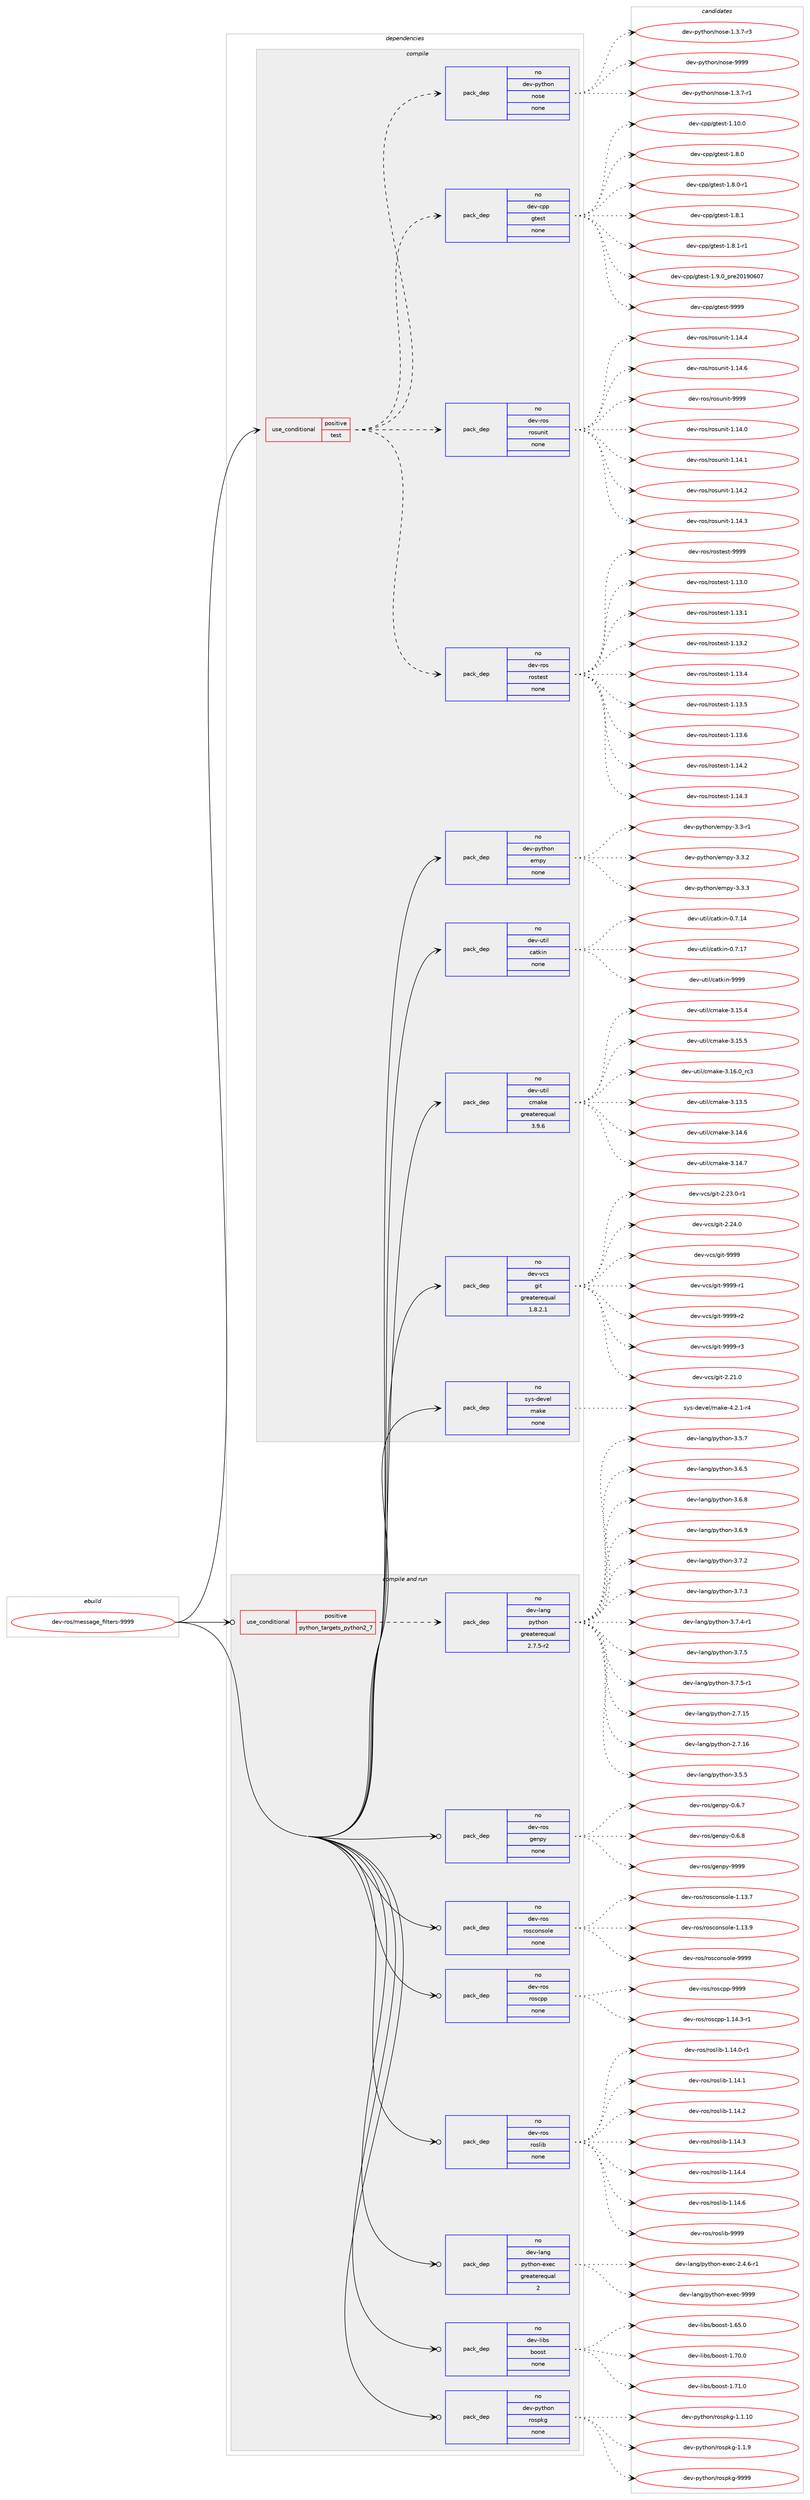 digraph prolog {

# *************
# Graph options
# *************

newrank=true;
concentrate=true;
compound=true;
graph [rankdir=LR,fontname=Helvetica,fontsize=10,ranksep=1.5];#, ranksep=2.5, nodesep=0.2];
edge  [arrowhead=vee];
node  [fontname=Helvetica,fontsize=10];

# **********
# The ebuild
# **********

subgraph cluster_leftcol {
color=gray;
rank=same;
label=<<i>ebuild</i>>;
id [label="dev-ros/message_filters-9999", color=red, width=4, href="../dev-ros/message_filters-9999.svg"];
}

# ****************
# The dependencies
# ****************

subgraph cluster_midcol {
color=gray;
label=<<i>dependencies</i>>;
subgraph cluster_compile {
fillcolor="#eeeeee";
style=filled;
label=<<i>compile</i>>;
subgraph cond153781 {
dependency655967 [label=<<TABLE BORDER="0" CELLBORDER="1" CELLSPACING="0" CELLPADDING="4"><TR><TD ROWSPAN="3" CELLPADDING="10">use_conditional</TD></TR><TR><TD>positive</TD></TR><TR><TD>test</TD></TR></TABLE>>, shape=none, color=red];
subgraph pack490280 {
dependency655968 [label=<<TABLE BORDER="0" CELLBORDER="1" CELLSPACING="0" CELLPADDING="4" WIDTH="220"><TR><TD ROWSPAN="6" CELLPADDING="30">pack_dep</TD></TR><TR><TD WIDTH="110">no</TD></TR><TR><TD>dev-ros</TD></TR><TR><TD>rostest</TD></TR><TR><TD>none</TD></TR><TR><TD></TD></TR></TABLE>>, shape=none, color=blue];
}
dependency655967:e -> dependency655968:w [weight=20,style="dashed",arrowhead="vee"];
subgraph pack490281 {
dependency655969 [label=<<TABLE BORDER="0" CELLBORDER="1" CELLSPACING="0" CELLPADDING="4" WIDTH="220"><TR><TD ROWSPAN="6" CELLPADDING="30">pack_dep</TD></TR><TR><TD WIDTH="110">no</TD></TR><TR><TD>dev-ros</TD></TR><TR><TD>rosunit</TD></TR><TR><TD>none</TD></TR><TR><TD></TD></TR></TABLE>>, shape=none, color=blue];
}
dependency655967:e -> dependency655969:w [weight=20,style="dashed",arrowhead="vee"];
subgraph pack490282 {
dependency655970 [label=<<TABLE BORDER="0" CELLBORDER="1" CELLSPACING="0" CELLPADDING="4" WIDTH="220"><TR><TD ROWSPAN="6" CELLPADDING="30">pack_dep</TD></TR><TR><TD WIDTH="110">no</TD></TR><TR><TD>dev-cpp</TD></TR><TR><TD>gtest</TD></TR><TR><TD>none</TD></TR><TR><TD></TD></TR></TABLE>>, shape=none, color=blue];
}
dependency655967:e -> dependency655970:w [weight=20,style="dashed",arrowhead="vee"];
subgraph pack490283 {
dependency655971 [label=<<TABLE BORDER="0" CELLBORDER="1" CELLSPACING="0" CELLPADDING="4" WIDTH="220"><TR><TD ROWSPAN="6" CELLPADDING="30">pack_dep</TD></TR><TR><TD WIDTH="110">no</TD></TR><TR><TD>dev-python</TD></TR><TR><TD>nose</TD></TR><TR><TD>none</TD></TR><TR><TD></TD></TR></TABLE>>, shape=none, color=blue];
}
dependency655967:e -> dependency655971:w [weight=20,style="dashed",arrowhead="vee"];
}
id:e -> dependency655967:w [weight=20,style="solid",arrowhead="vee"];
subgraph pack490284 {
dependency655972 [label=<<TABLE BORDER="0" CELLBORDER="1" CELLSPACING="0" CELLPADDING="4" WIDTH="220"><TR><TD ROWSPAN="6" CELLPADDING="30">pack_dep</TD></TR><TR><TD WIDTH="110">no</TD></TR><TR><TD>dev-python</TD></TR><TR><TD>empy</TD></TR><TR><TD>none</TD></TR><TR><TD></TD></TR></TABLE>>, shape=none, color=blue];
}
id:e -> dependency655972:w [weight=20,style="solid",arrowhead="vee"];
subgraph pack490285 {
dependency655973 [label=<<TABLE BORDER="0" CELLBORDER="1" CELLSPACING="0" CELLPADDING="4" WIDTH="220"><TR><TD ROWSPAN="6" CELLPADDING="30">pack_dep</TD></TR><TR><TD WIDTH="110">no</TD></TR><TR><TD>dev-util</TD></TR><TR><TD>catkin</TD></TR><TR><TD>none</TD></TR><TR><TD></TD></TR></TABLE>>, shape=none, color=blue];
}
id:e -> dependency655973:w [weight=20,style="solid",arrowhead="vee"];
subgraph pack490286 {
dependency655974 [label=<<TABLE BORDER="0" CELLBORDER="1" CELLSPACING="0" CELLPADDING="4" WIDTH="220"><TR><TD ROWSPAN="6" CELLPADDING="30">pack_dep</TD></TR><TR><TD WIDTH="110">no</TD></TR><TR><TD>dev-util</TD></TR><TR><TD>cmake</TD></TR><TR><TD>greaterequal</TD></TR><TR><TD>3.9.6</TD></TR></TABLE>>, shape=none, color=blue];
}
id:e -> dependency655974:w [weight=20,style="solid",arrowhead="vee"];
subgraph pack490287 {
dependency655975 [label=<<TABLE BORDER="0" CELLBORDER="1" CELLSPACING="0" CELLPADDING="4" WIDTH="220"><TR><TD ROWSPAN="6" CELLPADDING="30">pack_dep</TD></TR><TR><TD WIDTH="110">no</TD></TR><TR><TD>dev-vcs</TD></TR><TR><TD>git</TD></TR><TR><TD>greaterequal</TD></TR><TR><TD>1.8.2.1</TD></TR></TABLE>>, shape=none, color=blue];
}
id:e -> dependency655975:w [weight=20,style="solid",arrowhead="vee"];
subgraph pack490288 {
dependency655976 [label=<<TABLE BORDER="0" CELLBORDER="1" CELLSPACING="0" CELLPADDING="4" WIDTH="220"><TR><TD ROWSPAN="6" CELLPADDING="30">pack_dep</TD></TR><TR><TD WIDTH="110">no</TD></TR><TR><TD>sys-devel</TD></TR><TR><TD>make</TD></TR><TR><TD>none</TD></TR><TR><TD></TD></TR></TABLE>>, shape=none, color=blue];
}
id:e -> dependency655976:w [weight=20,style="solid",arrowhead="vee"];
}
subgraph cluster_compileandrun {
fillcolor="#eeeeee";
style=filled;
label=<<i>compile and run</i>>;
subgraph cond153782 {
dependency655977 [label=<<TABLE BORDER="0" CELLBORDER="1" CELLSPACING="0" CELLPADDING="4"><TR><TD ROWSPAN="3" CELLPADDING="10">use_conditional</TD></TR><TR><TD>positive</TD></TR><TR><TD>python_targets_python2_7</TD></TR></TABLE>>, shape=none, color=red];
subgraph pack490289 {
dependency655978 [label=<<TABLE BORDER="0" CELLBORDER="1" CELLSPACING="0" CELLPADDING="4" WIDTH="220"><TR><TD ROWSPAN="6" CELLPADDING="30">pack_dep</TD></TR><TR><TD WIDTH="110">no</TD></TR><TR><TD>dev-lang</TD></TR><TR><TD>python</TD></TR><TR><TD>greaterequal</TD></TR><TR><TD>2.7.5-r2</TD></TR></TABLE>>, shape=none, color=blue];
}
dependency655977:e -> dependency655978:w [weight=20,style="dashed",arrowhead="vee"];
}
id:e -> dependency655977:w [weight=20,style="solid",arrowhead="odotvee"];
subgraph pack490290 {
dependency655979 [label=<<TABLE BORDER="0" CELLBORDER="1" CELLSPACING="0" CELLPADDING="4" WIDTH="220"><TR><TD ROWSPAN="6" CELLPADDING="30">pack_dep</TD></TR><TR><TD WIDTH="110">no</TD></TR><TR><TD>dev-lang</TD></TR><TR><TD>python-exec</TD></TR><TR><TD>greaterequal</TD></TR><TR><TD>2</TD></TR></TABLE>>, shape=none, color=blue];
}
id:e -> dependency655979:w [weight=20,style="solid",arrowhead="odotvee"];
subgraph pack490291 {
dependency655980 [label=<<TABLE BORDER="0" CELLBORDER="1" CELLSPACING="0" CELLPADDING="4" WIDTH="220"><TR><TD ROWSPAN="6" CELLPADDING="30">pack_dep</TD></TR><TR><TD WIDTH="110">no</TD></TR><TR><TD>dev-libs</TD></TR><TR><TD>boost</TD></TR><TR><TD>none</TD></TR><TR><TD></TD></TR></TABLE>>, shape=none, color=blue];
}
id:e -> dependency655980:w [weight=20,style="solid",arrowhead="odotvee"];
subgraph pack490292 {
dependency655981 [label=<<TABLE BORDER="0" CELLBORDER="1" CELLSPACING="0" CELLPADDING="4" WIDTH="220"><TR><TD ROWSPAN="6" CELLPADDING="30">pack_dep</TD></TR><TR><TD WIDTH="110">no</TD></TR><TR><TD>dev-python</TD></TR><TR><TD>rospkg</TD></TR><TR><TD>none</TD></TR><TR><TD></TD></TR></TABLE>>, shape=none, color=blue];
}
id:e -> dependency655981:w [weight=20,style="solid",arrowhead="odotvee"];
subgraph pack490293 {
dependency655982 [label=<<TABLE BORDER="0" CELLBORDER="1" CELLSPACING="0" CELLPADDING="4" WIDTH="220"><TR><TD ROWSPAN="6" CELLPADDING="30">pack_dep</TD></TR><TR><TD WIDTH="110">no</TD></TR><TR><TD>dev-ros</TD></TR><TR><TD>genpy</TD></TR><TR><TD>none</TD></TR><TR><TD></TD></TR></TABLE>>, shape=none, color=blue];
}
id:e -> dependency655982:w [weight=20,style="solid",arrowhead="odotvee"];
subgraph pack490294 {
dependency655983 [label=<<TABLE BORDER="0" CELLBORDER="1" CELLSPACING="0" CELLPADDING="4" WIDTH="220"><TR><TD ROWSPAN="6" CELLPADDING="30">pack_dep</TD></TR><TR><TD WIDTH="110">no</TD></TR><TR><TD>dev-ros</TD></TR><TR><TD>rosconsole</TD></TR><TR><TD>none</TD></TR><TR><TD></TD></TR></TABLE>>, shape=none, color=blue];
}
id:e -> dependency655983:w [weight=20,style="solid",arrowhead="odotvee"];
subgraph pack490295 {
dependency655984 [label=<<TABLE BORDER="0" CELLBORDER="1" CELLSPACING="0" CELLPADDING="4" WIDTH="220"><TR><TD ROWSPAN="6" CELLPADDING="30">pack_dep</TD></TR><TR><TD WIDTH="110">no</TD></TR><TR><TD>dev-ros</TD></TR><TR><TD>roscpp</TD></TR><TR><TD>none</TD></TR><TR><TD></TD></TR></TABLE>>, shape=none, color=blue];
}
id:e -> dependency655984:w [weight=20,style="solid",arrowhead="odotvee"];
subgraph pack490296 {
dependency655985 [label=<<TABLE BORDER="0" CELLBORDER="1" CELLSPACING="0" CELLPADDING="4" WIDTH="220"><TR><TD ROWSPAN="6" CELLPADDING="30">pack_dep</TD></TR><TR><TD WIDTH="110">no</TD></TR><TR><TD>dev-ros</TD></TR><TR><TD>roslib</TD></TR><TR><TD>none</TD></TR><TR><TD></TD></TR></TABLE>>, shape=none, color=blue];
}
id:e -> dependency655985:w [weight=20,style="solid",arrowhead="odotvee"];
}
subgraph cluster_run {
fillcolor="#eeeeee";
style=filled;
label=<<i>run</i>>;
}
}

# **************
# The candidates
# **************

subgraph cluster_choices {
rank=same;
color=gray;
label=<<i>candidates</i>>;

subgraph choice490280 {
color=black;
nodesep=1;
choice100101118451141111154711411111511610111511645494649514648 [label="dev-ros/rostest-1.13.0", color=red, width=4,href="../dev-ros/rostest-1.13.0.svg"];
choice100101118451141111154711411111511610111511645494649514649 [label="dev-ros/rostest-1.13.1", color=red, width=4,href="../dev-ros/rostest-1.13.1.svg"];
choice100101118451141111154711411111511610111511645494649514650 [label="dev-ros/rostest-1.13.2", color=red, width=4,href="../dev-ros/rostest-1.13.2.svg"];
choice100101118451141111154711411111511610111511645494649514652 [label="dev-ros/rostest-1.13.4", color=red, width=4,href="../dev-ros/rostest-1.13.4.svg"];
choice100101118451141111154711411111511610111511645494649514653 [label="dev-ros/rostest-1.13.5", color=red, width=4,href="../dev-ros/rostest-1.13.5.svg"];
choice100101118451141111154711411111511610111511645494649514654 [label="dev-ros/rostest-1.13.6", color=red, width=4,href="../dev-ros/rostest-1.13.6.svg"];
choice100101118451141111154711411111511610111511645494649524650 [label="dev-ros/rostest-1.14.2", color=red, width=4,href="../dev-ros/rostest-1.14.2.svg"];
choice100101118451141111154711411111511610111511645494649524651 [label="dev-ros/rostest-1.14.3", color=red, width=4,href="../dev-ros/rostest-1.14.3.svg"];
choice10010111845114111115471141111151161011151164557575757 [label="dev-ros/rostest-9999", color=red, width=4,href="../dev-ros/rostest-9999.svg"];
dependency655968:e -> choice100101118451141111154711411111511610111511645494649514648:w [style=dotted,weight="100"];
dependency655968:e -> choice100101118451141111154711411111511610111511645494649514649:w [style=dotted,weight="100"];
dependency655968:e -> choice100101118451141111154711411111511610111511645494649514650:w [style=dotted,weight="100"];
dependency655968:e -> choice100101118451141111154711411111511610111511645494649514652:w [style=dotted,weight="100"];
dependency655968:e -> choice100101118451141111154711411111511610111511645494649514653:w [style=dotted,weight="100"];
dependency655968:e -> choice100101118451141111154711411111511610111511645494649514654:w [style=dotted,weight="100"];
dependency655968:e -> choice100101118451141111154711411111511610111511645494649524650:w [style=dotted,weight="100"];
dependency655968:e -> choice100101118451141111154711411111511610111511645494649524651:w [style=dotted,weight="100"];
dependency655968:e -> choice10010111845114111115471141111151161011151164557575757:w [style=dotted,weight="100"];
}
subgraph choice490281 {
color=black;
nodesep=1;
choice100101118451141111154711411111511711010511645494649524648 [label="dev-ros/rosunit-1.14.0", color=red, width=4,href="../dev-ros/rosunit-1.14.0.svg"];
choice100101118451141111154711411111511711010511645494649524649 [label="dev-ros/rosunit-1.14.1", color=red, width=4,href="../dev-ros/rosunit-1.14.1.svg"];
choice100101118451141111154711411111511711010511645494649524650 [label="dev-ros/rosunit-1.14.2", color=red, width=4,href="../dev-ros/rosunit-1.14.2.svg"];
choice100101118451141111154711411111511711010511645494649524651 [label="dev-ros/rosunit-1.14.3", color=red, width=4,href="../dev-ros/rosunit-1.14.3.svg"];
choice100101118451141111154711411111511711010511645494649524652 [label="dev-ros/rosunit-1.14.4", color=red, width=4,href="../dev-ros/rosunit-1.14.4.svg"];
choice100101118451141111154711411111511711010511645494649524654 [label="dev-ros/rosunit-1.14.6", color=red, width=4,href="../dev-ros/rosunit-1.14.6.svg"];
choice10010111845114111115471141111151171101051164557575757 [label="dev-ros/rosunit-9999", color=red, width=4,href="../dev-ros/rosunit-9999.svg"];
dependency655969:e -> choice100101118451141111154711411111511711010511645494649524648:w [style=dotted,weight="100"];
dependency655969:e -> choice100101118451141111154711411111511711010511645494649524649:w [style=dotted,weight="100"];
dependency655969:e -> choice100101118451141111154711411111511711010511645494649524650:w [style=dotted,weight="100"];
dependency655969:e -> choice100101118451141111154711411111511711010511645494649524651:w [style=dotted,weight="100"];
dependency655969:e -> choice100101118451141111154711411111511711010511645494649524652:w [style=dotted,weight="100"];
dependency655969:e -> choice100101118451141111154711411111511711010511645494649524654:w [style=dotted,weight="100"];
dependency655969:e -> choice10010111845114111115471141111151171101051164557575757:w [style=dotted,weight="100"];
}
subgraph choice490282 {
color=black;
nodesep=1;
choice10010111845991121124710311610111511645494649484648 [label="dev-cpp/gtest-1.10.0", color=red, width=4,href="../dev-cpp/gtest-1.10.0.svg"];
choice100101118459911211247103116101115116454946564648 [label="dev-cpp/gtest-1.8.0", color=red, width=4,href="../dev-cpp/gtest-1.8.0.svg"];
choice1001011184599112112471031161011151164549465646484511449 [label="dev-cpp/gtest-1.8.0-r1", color=red, width=4,href="../dev-cpp/gtest-1.8.0-r1.svg"];
choice100101118459911211247103116101115116454946564649 [label="dev-cpp/gtest-1.8.1", color=red, width=4,href="../dev-cpp/gtest-1.8.1.svg"];
choice1001011184599112112471031161011151164549465646494511449 [label="dev-cpp/gtest-1.8.1-r1", color=red, width=4,href="../dev-cpp/gtest-1.8.1-r1.svg"];
choice100101118459911211247103116101115116454946574648951121141015048495748544855 [label="dev-cpp/gtest-1.9.0_pre20190607", color=red, width=4,href="../dev-cpp/gtest-1.9.0_pre20190607.svg"];
choice1001011184599112112471031161011151164557575757 [label="dev-cpp/gtest-9999", color=red, width=4,href="../dev-cpp/gtest-9999.svg"];
dependency655970:e -> choice10010111845991121124710311610111511645494649484648:w [style=dotted,weight="100"];
dependency655970:e -> choice100101118459911211247103116101115116454946564648:w [style=dotted,weight="100"];
dependency655970:e -> choice1001011184599112112471031161011151164549465646484511449:w [style=dotted,weight="100"];
dependency655970:e -> choice100101118459911211247103116101115116454946564649:w [style=dotted,weight="100"];
dependency655970:e -> choice1001011184599112112471031161011151164549465646494511449:w [style=dotted,weight="100"];
dependency655970:e -> choice100101118459911211247103116101115116454946574648951121141015048495748544855:w [style=dotted,weight="100"];
dependency655970:e -> choice1001011184599112112471031161011151164557575757:w [style=dotted,weight="100"];
}
subgraph choice490283 {
color=black;
nodesep=1;
choice10010111845112121116104111110471101111151014549465146554511449 [label="dev-python/nose-1.3.7-r1", color=red, width=4,href="../dev-python/nose-1.3.7-r1.svg"];
choice10010111845112121116104111110471101111151014549465146554511451 [label="dev-python/nose-1.3.7-r3", color=red, width=4,href="../dev-python/nose-1.3.7-r3.svg"];
choice10010111845112121116104111110471101111151014557575757 [label="dev-python/nose-9999", color=red, width=4,href="../dev-python/nose-9999.svg"];
dependency655971:e -> choice10010111845112121116104111110471101111151014549465146554511449:w [style=dotted,weight="100"];
dependency655971:e -> choice10010111845112121116104111110471101111151014549465146554511451:w [style=dotted,weight="100"];
dependency655971:e -> choice10010111845112121116104111110471101111151014557575757:w [style=dotted,weight="100"];
}
subgraph choice490284 {
color=black;
nodesep=1;
choice1001011184511212111610411111047101109112121455146514511449 [label="dev-python/empy-3.3-r1", color=red, width=4,href="../dev-python/empy-3.3-r1.svg"];
choice1001011184511212111610411111047101109112121455146514650 [label="dev-python/empy-3.3.2", color=red, width=4,href="../dev-python/empy-3.3.2.svg"];
choice1001011184511212111610411111047101109112121455146514651 [label="dev-python/empy-3.3.3", color=red, width=4,href="../dev-python/empy-3.3.3.svg"];
dependency655972:e -> choice1001011184511212111610411111047101109112121455146514511449:w [style=dotted,weight="100"];
dependency655972:e -> choice1001011184511212111610411111047101109112121455146514650:w [style=dotted,weight="100"];
dependency655972:e -> choice1001011184511212111610411111047101109112121455146514651:w [style=dotted,weight="100"];
}
subgraph choice490285 {
color=black;
nodesep=1;
choice1001011184511711610510847999711610710511045484655464952 [label="dev-util/catkin-0.7.14", color=red, width=4,href="../dev-util/catkin-0.7.14.svg"];
choice1001011184511711610510847999711610710511045484655464955 [label="dev-util/catkin-0.7.17", color=red, width=4,href="../dev-util/catkin-0.7.17.svg"];
choice100101118451171161051084799971161071051104557575757 [label="dev-util/catkin-9999", color=red, width=4,href="../dev-util/catkin-9999.svg"];
dependency655973:e -> choice1001011184511711610510847999711610710511045484655464952:w [style=dotted,weight="100"];
dependency655973:e -> choice1001011184511711610510847999711610710511045484655464955:w [style=dotted,weight="100"];
dependency655973:e -> choice100101118451171161051084799971161071051104557575757:w [style=dotted,weight="100"];
}
subgraph choice490286 {
color=black;
nodesep=1;
choice1001011184511711610510847991099710710145514649514653 [label="dev-util/cmake-3.13.5", color=red, width=4,href="../dev-util/cmake-3.13.5.svg"];
choice1001011184511711610510847991099710710145514649524654 [label="dev-util/cmake-3.14.6", color=red, width=4,href="../dev-util/cmake-3.14.6.svg"];
choice1001011184511711610510847991099710710145514649524655 [label="dev-util/cmake-3.14.7", color=red, width=4,href="../dev-util/cmake-3.14.7.svg"];
choice1001011184511711610510847991099710710145514649534652 [label="dev-util/cmake-3.15.4", color=red, width=4,href="../dev-util/cmake-3.15.4.svg"];
choice1001011184511711610510847991099710710145514649534653 [label="dev-util/cmake-3.15.5", color=red, width=4,href="../dev-util/cmake-3.15.5.svg"];
choice1001011184511711610510847991099710710145514649544648951149951 [label="dev-util/cmake-3.16.0_rc3", color=red, width=4,href="../dev-util/cmake-3.16.0_rc3.svg"];
dependency655974:e -> choice1001011184511711610510847991099710710145514649514653:w [style=dotted,weight="100"];
dependency655974:e -> choice1001011184511711610510847991099710710145514649524654:w [style=dotted,weight="100"];
dependency655974:e -> choice1001011184511711610510847991099710710145514649524655:w [style=dotted,weight="100"];
dependency655974:e -> choice1001011184511711610510847991099710710145514649534652:w [style=dotted,weight="100"];
dependency655974:e -> choice1001011184511711610510847991099710710145514649534653:w [style=dotted,weight="100"];
dependency655974:e -> choice1001011184511711610510847991099710710145514649544648951149951:w [style=dotted,weight="100"];
}
subgraph choice490287 {
color=black;
nodesep=1;
choice10010111845118991154710310511645504650494648 [label="dev-vcs/git-2.21.0", color=red, width=4,href="../dev-vcs/git-2.21.0.svg"];
choice100101118451189911547103105116455046505146484511449 [label="dev-vcs/git-2.23.0-r1", color=red, width=4,href="../dev-vcs/git-2.23.0-r1.svg"];
choice10010111845118991154710310511645504650524648 [label="dev-vcs/git-2.24.0", color=red, width=4,href="../dev-vcs/git-2.24.0.svg"];
choice1001011184511899115471031051164557575757 [label="dev-vcs/git-9999", color=red, width=4,href="../dev-vcs/git-9999.svg"];
choice10010111845118991154710310511645575757574511449 [label="dev-vcs/git-9999-r1", color=red, width=4,href="../dev-vcs/git-9999-r1.svg"];
choice10010111845118991154710310511645575757574511450 [label="dev-vcs/git-9999-r2", color=red, width=4,href="../dev-vcs/git-9999-r2.svg"];
choice10010111845118991154710310511645575757574511451 [label="dev-vcs/git-9999-r3", color=red, width=4,href="../dev-vcs/git-9999-r3.svg"];
dependency655975:e -> choice10010111845118991154710310511645504650494648:w [style=dotted,weight="100"];
dependency655975:e -> choice100101118451189911547103105116455046505146484511449:w [style=dotted,weight="100"];
dependency655975:e -> choice10010111845118991154710310511645504650524648:w [style=dotted,weight="100"];
dependency655975:e -> choice1001011184511899115471031051164557575757:w [style=dotted,weight="100"];
dependency655975:e -> choice10010111845118991154710310511645575757574511449:w [style=dotted,weight="100"];
dependency655975:e -> choice10010111845118991154710310511645575757574511450:w [style=dotted,weight="100"];
dependency655975:e -> choice10010111845118991154710310511645575757574511451:w [style=dotted,weight="100"];
}
subgraph choice490288 {
color=black;
nodesep=1;
choice1151211154510010111810110847109971071014552465046494511452 [label="sys-devel/make-4.2.1-r4", color=red, width=4,href="../sys-devel/make-4.2.1-r4.svg"];
dependency655976:e -> choice1151211154510010111810110847109971071014552465046494511452:w [style=dotted,weight="100"];
}
subgraph choice490289 {
color=black;
nodesep=1;
choice10010111845108971101034711212111610411111045504655464953 [label="dev-lang/python-2.7.15", color=red, width=4,href="../dev-lang/python-2.7.15.svg"];
choice10010111845108971101034711212111610411111045504655464954 [label="dev-lang/python-2.7.16", color=red, width=4,href="../dev-lang/python-2.7.16.svg"];
choice100101118451089711010347112121116104111110455146534653 [label="dev-lang/python-3.5.5", color=red, width=4,href="../dev-lang/python-3.5.5.svg"];
choice100101118451089711010347112121116104111110455146534655 [label="dev-lang/python-3.5.7", color=red, width=4,href="../dev-lang/python-3.5.7.svg"];
choice100101118451089711010347112121116104111110455146544653 [label="dev-lang/python-3.6.5", color=red, width=4,href="../dev-lang/python-3.6.5.svg"];
choice100101118451089711010347112121116104111110455146544656 [label="dev-lang/python-3.6.8", color=red, width=4,href="../dev-lang/python-3.6.8.svg"];
choice100101118451089711010347112121116104111110455146544657 [label="dev-lang/python-3.6.9", color=red, width=4,href="../dev-lang/python-3.6.9.svg"];
choice100101118451089711010347112121116104111110455146554650 [label="dev-lang/python-3.7.2", color=red, width=4,href="../dev-lang/python-3.7.2.svg"];
choice100101118451089711010347112121116104111110455146554651 [label="dev-lang/python-3.7.3", color=red, width=4,href="../dev-lang/python-3.7.3.svg"];
choice1001011184510897110103471121211161041111104551465546524511449 [label="dev-lang/python-3.7.4-r1", color=red, width=4,href="../dev-lang/python-3.7.4-r1.svg"];
choice100101118451089711010347112121116104111110455146554653 [label="dev-lang/python-3.7.5", color=red, width=4,href="../dev-lang/python-3.7.5.svg"];
choice1001011184510897110103471121211161041111104551465546534511449 [label="dev-lang/python-3.7.5-r1", color=red, width=4,href="../dev-lang/python-3.7.5-r1.svg"];
dependency655978:e -> choice10010111845108971101034711212111610411111045504655464953:w [style=dotted,weight="100"];
dependency655978:e -> choice10010111845108971101034711212111610411111045504655464954:w [style=dotted,weight="100"];
dependency655978:e -> choice100101118451089711010347112121116104111110455146534653:w [style=dotted,weight="100"];
dependency655978:e -> choice100101118451089711010347112121116104111110455146534655:w [style=dotted,weight="100"];
dependency655978:e -> choice100101118451089711010347112121116104111110455146544653:w [style=dotted,weight="100"];
dependency655978:e -> choice100101118451089711010347112121116104111110455146544656:w [style=dotted,weight="100"];
dependency655978:e -> choice100101118451089711010347112121116104111110455146544657:w [style=dotted,weight="100"];
dependency655978:e -> choice100101118451089711010347112121116104111110455146554650:w [style=dotted,weight="100"];
dependency655978:e -> choice100101118451089711010347112121116104111110455146554651:w [style=dotted,weight="100"];
dependency655978:e -> choice1001011184510897110103471121211161041111104551465546524511449:w [style=dotted,weight="100"];
dependency655978:e -> choice100101118451089711010347112121116104111110455146554653:w [style=dotted,weight="100"];
dependency655978:e -> choice1001011184510897110103471121211161041111104551465546534511449:w [style=dotted,weight="100"];
}
subgraph choice490290 {
color=black;
nodesep=1;
choice10010111845108971101034711212111610411111045101120101994550465246544511449 [label="dev-lang/python-exec-2.4.6-r1", color=red, width=4,href="../dev-lang/python-exec-2.4.6-r1.svg"];
choice10010111845108971101034711212111610411111045101120101994557575757 [label="dev-lang/python-exec-9999", color=red, width=4,href="../dev-lang/python-exec-9999.svg"];
dependency655979:e -> choice10010111845108971101034711212111610411111045101120101994550465246544511449:w [style=dotted,weight="100"];
dependency655979:e -> choice10010111845108971101034711212111610411111045101120101994557575757:w [style=dotted,weight="100"];
}
subgraph choice490291 {
color=black;
nodesep=1;
choice1001011184510810598115479811111111511645494654534648 [label="dev-libs/boost-1.65.0", color=red, width=4,href="../dev-libs/boost-1.65.0.svg"];
choice1001011184510810598115479811111111511645494655484648 [label="dev-libs/boost-1.70.0", color=red, width=4,href="../dev-libs/boost-1.70.0.svg"];
choice1001011184510810598115479811111111511645494655494648 [label="dev-libs/boost-1.71.0", color=red, width=4,href="../dev-libs/boost-1.71.0.svg"];
dependency655980:e -> choice1001011184510810598115479811111111511645494654534648:w [style=dotted,weight="100"];
dependency655980:e -> choice1001011184510810598115479811111111511645494655484648:w [style=dotted,weight="100"];
dependency655980:e -> choice1001011184510810598115479811111111511645494655494648:w [style=dotted,weight="100"];
}
subgraph choice490292 {
color=black;
nodesep=1;
choice100101118451121211161041111104711411111511210710345494649464948 [label="dev-python/rospkg-1.1.10", color=red, width=4,href="../dev-python/rospkg-1.1.10.svg"];
choice1001011184511212111610411111047114111115112107103454946494657 [label="dev-python/rospkg-1.1.9", color=red, width=4,href="../dev-python/rospkg-1.1.9.svg"];
choice10010111845112121116104111110471141111151121071034557575757 [label="dev-python/rospkg-9999", color=red, width=4,href="../dev-python/rospkg-9999.svg"];
dependency655981:e -> choice100101118451121211161041111104711411111511210710345494649464948:w [style=dotted,weight="100"];
dependency655981:e -> choice1001011184511212111610411111047114111115112107103454946494657:w [style=dotted,weight="100"];
dependency655981:e -> choice10010111845112121116104111110471141111151121071034557575757:w [style=dotted,weight="100"];
}
subgraph choice490293 {
color=black;
nodesep=1;
choice1001011184511411111547103101110112121454846544655 [label="dev-ros/genpy-0.6.7", color=red, width=4,href="../dev-ros/genpy-0.6.7.svg"];
choice1001011184511411111547103101110112121454846544656 [label="dev-ros/genpy-0.6.8", color=red, width=4,href="../dev-ros/genpy-0.6.8.svg"];
choice10010111845114111115471031011101121214557575757 [label="dev-ros/genpy-9999", color=red, width=4,href="../dev-ros/genpy-9999.svg"];
dependency655982:e -> choice1001011184511411111547103101110112121454846544655:w [style=dotted,weight="100"];
dependency655982:e -> choice1001011184511411111547103101110112121454846544656:w [style=dotted,weight="100"];
dependency655982:e -> choice10010111845114111115471031011101121214557575757:w [style=dotted,weight="100"];
}
subgraph choice490294 {
color=black;
nodesep=1;
choice10010111845114111115471141111159911111011511110810145494649514655 [label="dev-ros/rosconsole-1.13.7", color=red, width=4,href="../dev-ros/rosconsole-1.13.7.svg"];
choice10010111845114111115471141111159911111011511110810145494649514657 [label="dev-ros/rosconsole-1.13.9", color=red, width=4,href="../dev-ros/rosconsole-1.13.9.svg"];
choice1001011184511411111547114111115991111101151111081014557575757 [label="dev-ros/rosconsole-9999", color=red, width=4,href="../dev-ros/rosconsole-9999.svg"];
dependency655983:e -> choice10010111845114111115471141111159911111011511110810145494649514655:w [style=dotted,weight="100"];
dependency655983:e -> choice10010111845114111115471141111159911111011511110810145494649514657:w [style=dotted,weight="100"];
dependency655983:e -> choice1001011184511411111547114111115991111101151111081014557575757:w [style=dotted,weight="100"];
}
subgraph choice490295 {
color=black;
nodesep=1;
choice100101118451141111154711411111599112112454946495246514511449 [label="dev-ros/roscpp-1.14.3-r1", color=red, width=4,href="../dev-ros/roscpp-1.14.3-r1.svg"];
choice1001011184511411111547114111115991121124557575757 [label="dev-ros/roscpp-9999", color=red, width=4,href="../dev-ros/roscpp-9999.svg"];
dependency655984:e -> choice100101118451141111154711411111599112112454946495246514511449:w [style=dotted,weight="100"];
dependency655984:e -> choice1001011184511411111547114111115991121124557575757:w [style=dotted,weight="100"];
}
subgraph choice490296 {
color=black;
nodesep=1;
choice100101118451141111154711411111510810598454946495246484511449 [label="dev-ros/roslib-1.14.0-r1", color=red, width=4,href="../dev-ros/roslib-1.14.0-r1.svg"];
choice10010111845114111115471141111151081059845494649524649 [label="dev-ros/roslib-1.14.1", color=red, width=4,href="../dev-ros/roslib-1.14.1.svg"];
choice10010111845114111115471141111151081059845494649524650 [label="dev-ros/roslib-1.14.2", color=red, width=4,href="../dev-ros/roslib-1.14.2.svg"];
choice10010111845114111115471141111151081059845494649524651 [label="dev-ros/roslib-1.14.3", color=red, width=4,href="../dev-ros/roslib-1.14.3.svg"];
choice10010111845114111115471141111151081059845494649524652 [label="dev-ros/roslib-1.14.4", color=red, width=4,href="../dev-ros/roslib-1.14.4.svg"];
choice10010111845114111115471141111151081059845494649524654 [label="dev-ros/roslib-1.14.6", color=red, width=4,href="../dev-ros/roslib-1.14.6.svg"];
choice1001011184511411111547114111115108105984557575757 [label="dev-ros/roslib-9999", color=red, width=4,href="../dev-ros/roslib-9999.svg"];
dependency655985:e -> choice100101118451141111154711411111510810598454946495246484511449:w [style=dotted,weight="100"];
dependency655985:e -> choice10010111845114111115471141111151081059845494649524649:w [style=dotted,weight="100"];
dependency655985:e -> choice10010111845114111115471141111151081059845494649524650:w [style=dotted,weight="100"];
dependency655985:e -> choice10010111845114111115471141111151081059845494649524651:w [style=dotted,weight="100"];
dependency655985:e -> choice10010111845114111115471141111151081059845494649524652:w [style=dotted,weight="100"];
dependency655985:e -> choice10010111845114111115471141111151081059845494649524654:w [style=dotted,weight="100"];
dependency655985:e -> choice1001011184511411111547114111115108105984557575757:w [style=dotted,weight="100"];
}
}

}

